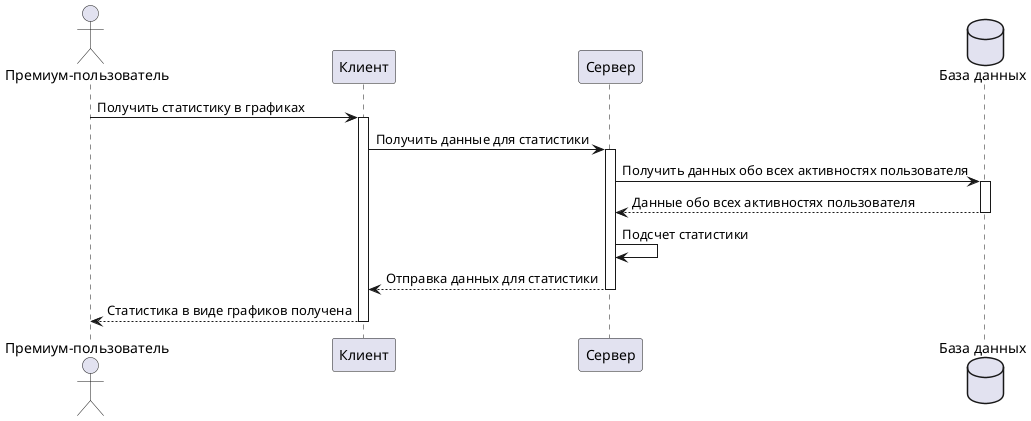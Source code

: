 @startuml
actor "Премиум-пользователь" as user
participant "Клиент" as client
participant "Сервер" as server
database "База данных" as db

user -> client : Получить статистику в графиках
activate client
client -> server: Получить данные для статистики
activate server

server -> db: Получить данных обо всех активностях пользователя
activate db
db --> server: Данные обо всех активностях пользователя
deactivate db
server -> server : Подсчет статистики
server --> client: Отправка данных для статистики
deactivate server
client --> user: Статистика в виде графиков получена
deactivate client
@enduml